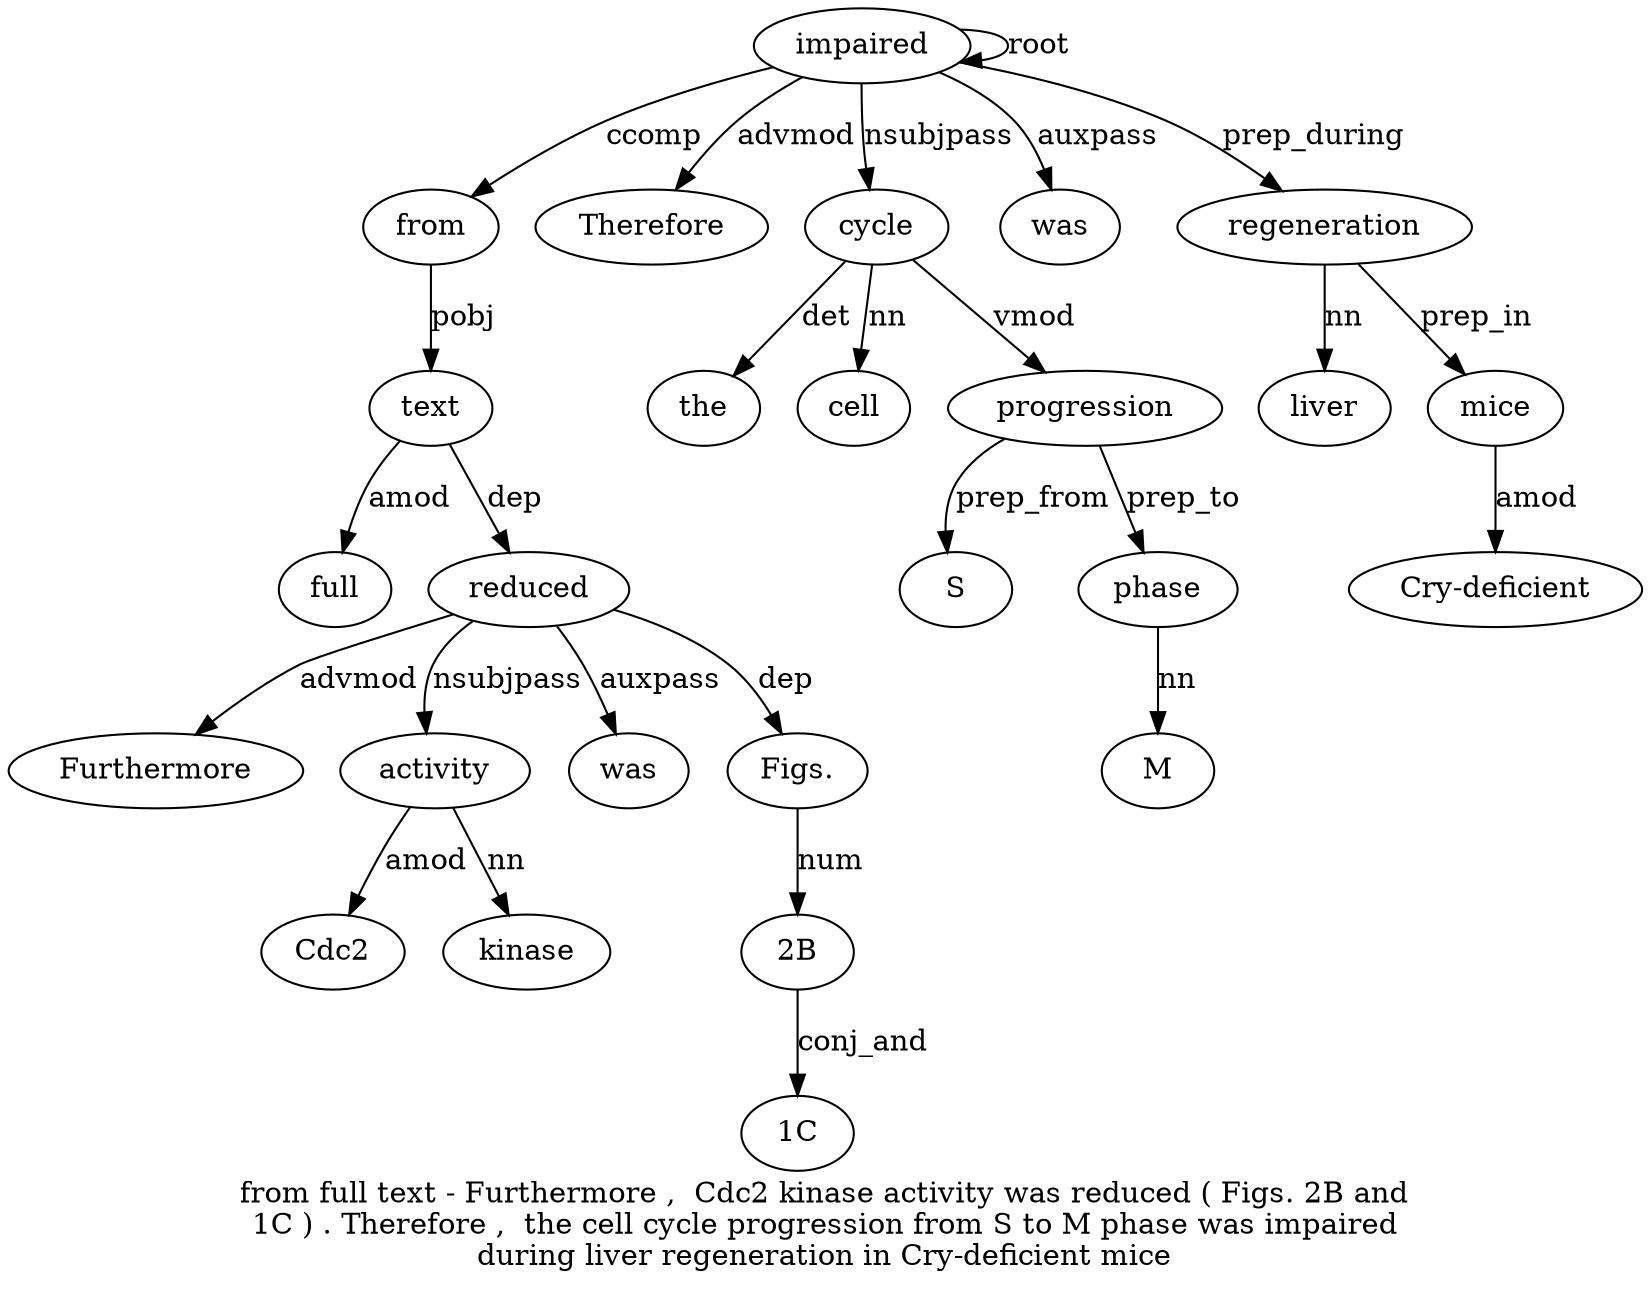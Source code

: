 digraph "from full text - Furthermore ,  Cdc2 kinase activity was reduced ( Figs. 2B and 1C ) . Therefore ,  the cell cycle progression from S to M phase was impaired during liver regeneration in Cry-deficient mice" {
label="from full text - Furthermore ,  Cdc2 kinase activity was reduced ( Figs. 2B and
1C ) . Therefore ,  the cell cycle progression from S to M phase was impaired
during liver regeneration in Cry-deficient mice";
impaired31 [style=filled, fillcolor=white, label=impaired];
from1 [style=filled, fillcolor=white, label=from];
impaired31 -> from1  [label=ccomp];
text3 [style=filled, fillcolor=white, label=text];
full2 [style=filled, fillcolor=white, label=full];
text3 -> full2  [label=amod];
from1 -> text3  [label=pobj];
reduced11 [style=filled, fillcolor=white, label=reduced];
Furthermore5 [style=filled, fillcolor=white, label=Furthermore];
reduced11 -> Furthermore5  [label=advmod];
activity9 [style=filled, fillcolor=white, label=activity];
Cdc27 [style=filled, fillcolor=white, label=Cdc2];
activity9 -> Cdc27  [label=amod];
kinase8 [style=filled, fillcolor=white, label=kinase];
activity9 -> kinase8  [label=nn];
reduced11 -> activity9  [label=nsubjpass];
was10 [style=filled, fillcolor=white, label=was];
reduced11 -> was10  [label=auxpass];
text3 -> reduced11  [label=dep];
"Figs.13" [style=filled, fillcolor=white, label="Figs."];
reduced11 -> "Figs.13"  [label=dep];
"2B14" [style=filled, fillcolor=white, label="2B"];
"Figs.13" -> "2B14"  [label=num];
"1C16" [style=filled, fillcolor=white, label="1C"];
"2B14" -> "1C16"  [label=conj_and];
Therefore19 [style=filled, fillcolor=white, label=Therefore];
impaired31 -> Therefore19  [label=advmod];
cycle23 [style=filled, fillcolor=white, label=cycle];
the21 [style=filled, fillcolor=white, label=the];
cycle23 -> the21  [label=det];
cell22 [style=filled, fillcolor=white, label=cell];
cycle23 -> cell22  [label=nn];
impaired31 -> cycle23  [label=nsubjpass];
progression24 [style=filled, fillcolor=white, label=progression];
cycle23 -> progression24  [label=vmod];
S26 [style=filled, fillcolor=white, label=S];
progression24 -> S26  [label=prep_from];
phase29 [style=filled, fillcolor=white, label=phase];
M28 [style=filled, fillcolor=white, label=M];
phase29 -> M28  [label=nn];
progression24 -> phase29  [label=prep_to];
was30 [style=filled, fillcolor=white, label=was];
impaired31 -> was30  [label=auxpass];
impaired31 -> impaired31  [label=root];
regeneration34 [style=filled, fillcolor=white, label=regeneration];
liver33 [style=filled, fillcolor=white, label=liver];
regeneration34 -> liver33  [label=nn];
impaired31 -> regeneration34  [label=prep_during];
mice37 [style=filled, fillcolor=white, label=mice];
"Cry-deficient36" [style=filled, fillcolor=white, label="Cry-deficient"];
mice37 -> "Cry-deficient36"  [label=amod];
regeneration34 -> mice37  [label=prep_in];
}
